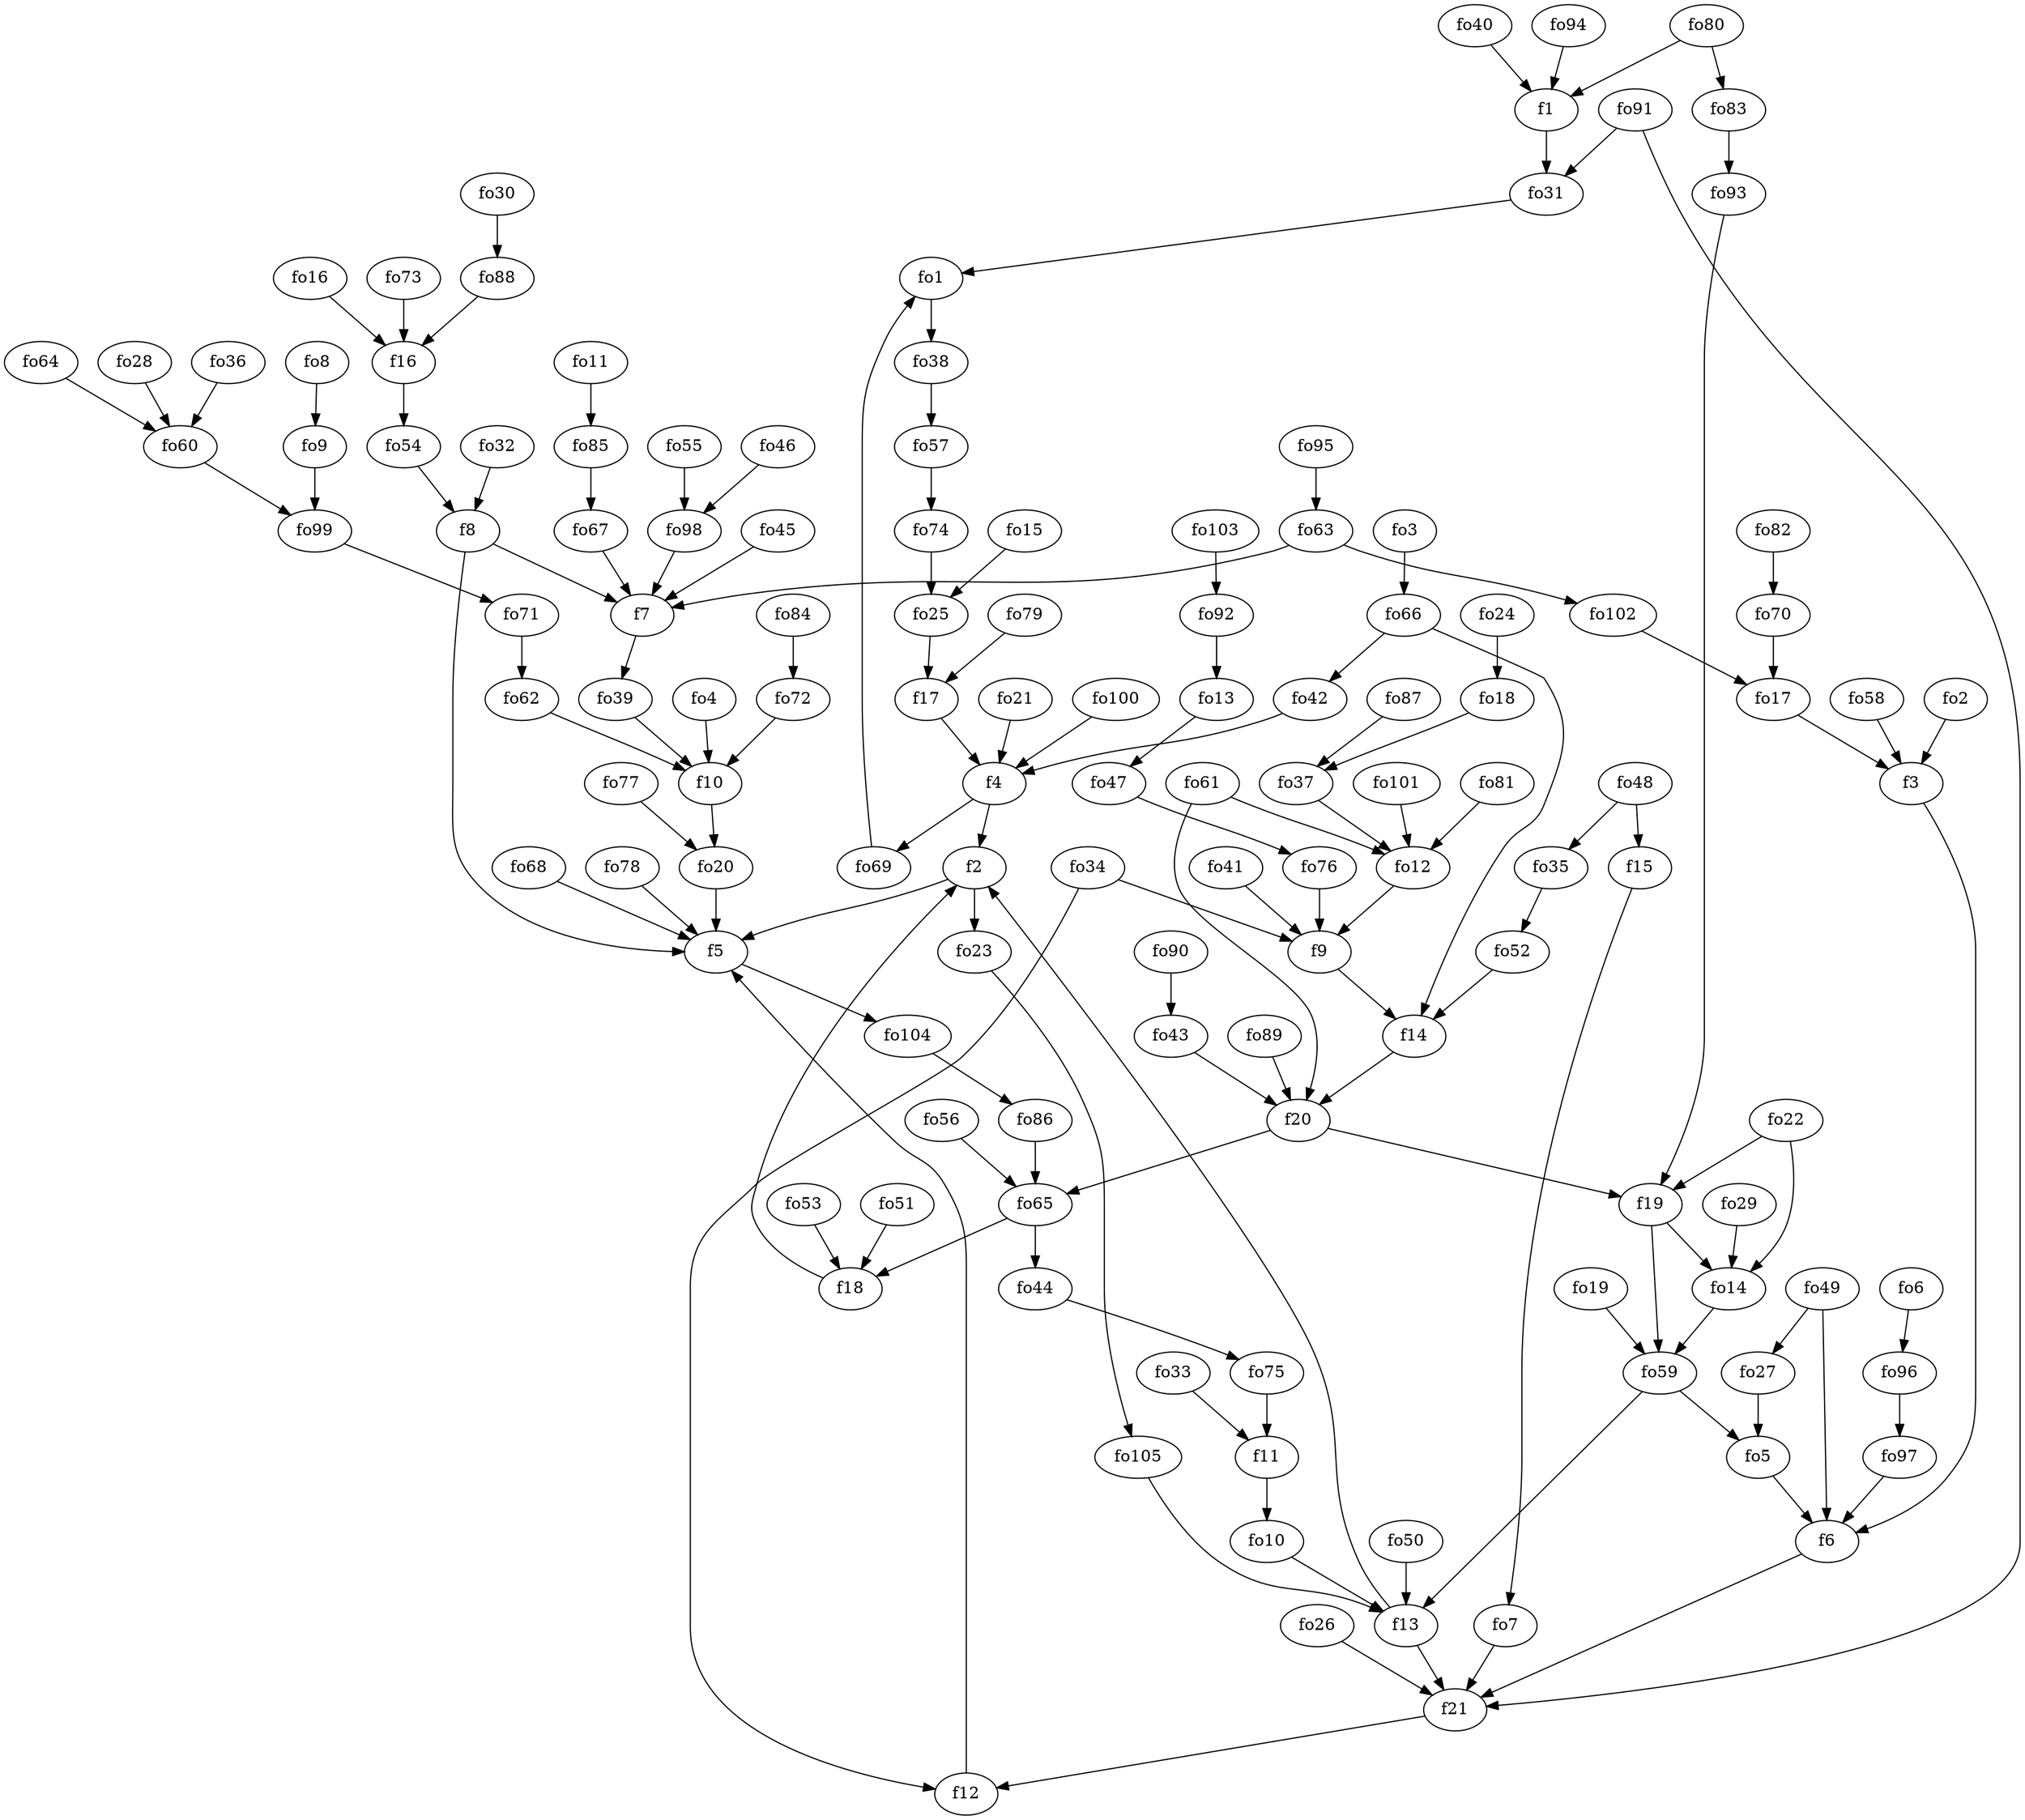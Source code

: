 strict digraph  {
f1;
f2;
f3;
f4;
f5;
f6;
f7;
f8;
f9;
f10;
f11;
f12;
f13;
f14;
f15;
f16;
f17;
f18;
f19;
f20;
f21;
fo1;
fo2;
fo3;
fo4;
fo5;
fo6;
fo7;
fo8;
fo9;
fo10;
fo11;
fo12;
fo13;
fo14;
fo15;
fo16;
fo17;
fo18;
fo19;
fo20;
fo21;
fo22;
fo23;
fo24;
fo25;
fo26;
fo27;
fo28;
fo29;
fo30;
fo31;
fo32;
fo33;
fo34;
fo35;
fo36;
fo37;
fo38;
fo39;
fo40;
fo41;
fo42;
fo43;
fo44;
fo45;
fo46;
fo47;
fo48;
fo49;
fo50;
fo51;
fo52;
fo53;
fo54;
fo55;
fo56;
fo57;
fo58;
fo59;
fo60;
fo61;
fo62;
fo63;
fo64;
fo65;
fo66;
fo67;
fo68;
fo69;
fo70;
fo71;
fo72;
fo73;
fo74;
fo75;
fo76;
fo77;
fo78;
fo79;
fo80;
fo81;
fo82;
fo83;
fo84;
fo85;
fo86;
fo87;
fo88;
fo89;
fo90;
fo91;
fo92;
fo93;
fo94;
fo95;
fo96;
fo97;
fo98;
fo99;
fo100;
fo101;
fo102;
fo103;
fo104;
fo105;
f1 -> fo31  [weight=2];
f2 -> fo23  [weight=2];
f2 -> f5  [weight=2];
f3 -> f6  [weight=2];
f4 -> f2  [weight=2];
f4 -> fo69  [weight=2];
f5 -> fo104  [weight=2];
f6 -> f21  [weight=2];
f7 -> fo39  [weight=2];
f8 -> f7  [weight=2];
f8 -> f5  [weight=2];
f9 -> f14  [weight=2];
f10 -> fo20  [weight=2];
f11 -> fo10  [weight=2];
f12 -> f5  [weight=2];
f13 -> f2  [weight=2];
f13 -> f21  [weight=2];
f14 -> f20  [weight=2];
f15 -> fo7  [weight=2];
f16 -> fo54  [weight=2];
f17 -> f4  [weight=2];
f18 -> f2  [weight=2];
f19 -> fo14  [weight=2];
f19 -> fo59  [weight=2];
f20 -> fo65  [weight=2];
f20 -> f19  [weight=2];
f21 -> f12  [weight=2];
fo1 -> fo38  [weight=2];
fo2 -> f3  [weight=2];
fo3 -> fo66  [weight=2];
fo4 -> f10  [weight=2];
fo5 -> f6  [weight=2];
fo6 -> fo96  [weight=2];
fo7 -> f21  [weight=2];
fo8 -> fo9  [weight=2];
fo9 -> fo99  [weight=2];
fo10 -> f13  [weight=2];
fo11 -> fo85  [weight=2];
fo12 -> f9  [weight=2];
fo13 -> fo47  [weight=2];
fo14 -> fo59  [weight=2];
fo15 -> fo25  [weight=2];
fo16 -> f16  [weight=2];
fo17 -> f3  [weight=2];
fo18 -> fo37  [weight=2];
fo19 -> fo59  [weight=2];
fo20 -> f5  [weight=2];
fo21 -> f4  [weight=2];
fo22 -> fo14  [weight=2];
fo22 -> f19  [weight=2];
fo23 -> fo105  [weight=2];
fo24 -> fo18  [weight=2];
fo25 -> f17  [weight=2];
fo26 -> f21  [weight=2];
fo27 -> fo5  [weight=2];
fo28 -> fo60  [weight=2];
fo29 -> fo14  [weight=2];
fo30 -> fo88  [weight=2];
fo31 -> fo1  [weight=2];
fo32 -> f8  [weight=2];
fo33 -> f11  [weight=2];
fo34 -> f9  [weight=2];
fo34 -> f12  [weight=2];
fo35 -> fo52  [weight=2];
fo36 -> fo60  [weight=2];
fo37 -> fo12  [weight=2];
fo38 -> fo57  [weight=2];
fo39 -> f10  [weight=2];
fo40 -> f1  [weight=2];
fo41 -> f9  [weight=2];
fo42 -> f4  [weight=2];
fo43 -> f20  [weight=2];
fo44 -> fo75  [weight=2];
fo45 -> f7  [weight=2];
fo46 -> fo98  [weight=2];
fo47 -> fo76  [weight=2];
fo48 -> fo35  [weight=2];
fo48 -> f15  [weight=2];
fo49 -> f6  [weight=2];
fo49 -> fo27  [weight=2];
fo50 -> f13  [weight=2];
fo51 -> f18  [weight=2];
fo52 -> f14  [weight=2];
fo53 -> f18  [weight=2];
fo54 -> f8  [weight=2];
fo55 -> fo98  [weight=2];
fo56 -> fo65  [weight=2];
fo57 -> fo74  [weight=2];
fo58 -> f3  [weight=2];
fo59 -> fo5  [weight=2];
fo59 -> f13  [weight=2];
fo60 -> fo99  [weight=2];
fo61 -> fo12  [weight=2];
fo61 -> f20  [weight=2];
fo62 -> f10  [weight=2];
fo63 -> fo102  [weight=2];
fo63 -> f7  [weight=2];
fo64 -> fo60  [weight=2];
fo65 -> f18  [weight=2];
fo65 -> fo44  [weight=2];
fo66 -> f14  [weight=2];
fo66 -> fo42  [weight=2];
fo67 -> f7  [weight=2];
fo68 -> f5  [weight=2];
fo69 -> fo1  [weight=2];
fo70 -> fo17  [weight=2];
fo71 -> fo62  [weight=2];
fo72 -> f10  [weight=2];
fo73 -> f16  [weight=2];
fo74 -> fo25  [weight=2];
fo75 -> f11  [weight=2];
fo76 -> f9  [weight=2];
fo77 -> fo20  [weight=2];
fo78 -> f5  [weight=2];
fo79 -> f17  [weight=2];
fo80 -> fo83  [weight=2];
fo80 -> f1  [weight=2];
fo81 -> fo12  [weight=2];
fo82 -> fo70  [weight=2];
fo83 -> fo93  [weight=2];
fo84 -> fo72  [weight=2];
fo85 -> fo67  [weight=2];
fo86 -> fo65  [weight=2];
fo87 -> fo37  [weight=2];
fo88 -> f16  [weight=2];
fo89 -> f20  [weight=2];
fo90 -> fo43  [weight=2];
fo91 -> f21  [weight=2];
fo91 -> fo31  [weight=2];
fo92 -> fo13  [weight=2];
fo93 -> f19  [weight=2];
fo94 -> f1  [weight=2];
fo95 -> fo63  [weight=2];
fo96 -> fo97  [weight=2];
fo97 -> f6  [weight=2];
fo98 -> f7  [weight=2];
fo99 -> fo71  [weight=2];
fo100 -> f4  [weight=2];
fo101 -> fo12  [weight=2];
fo102 -> fo17  [weight=2];
fo103 -> fo92  [weight=2];
fo104 -> fo86  [weight=2];
fo105 -> f13  [weight=2];
}
